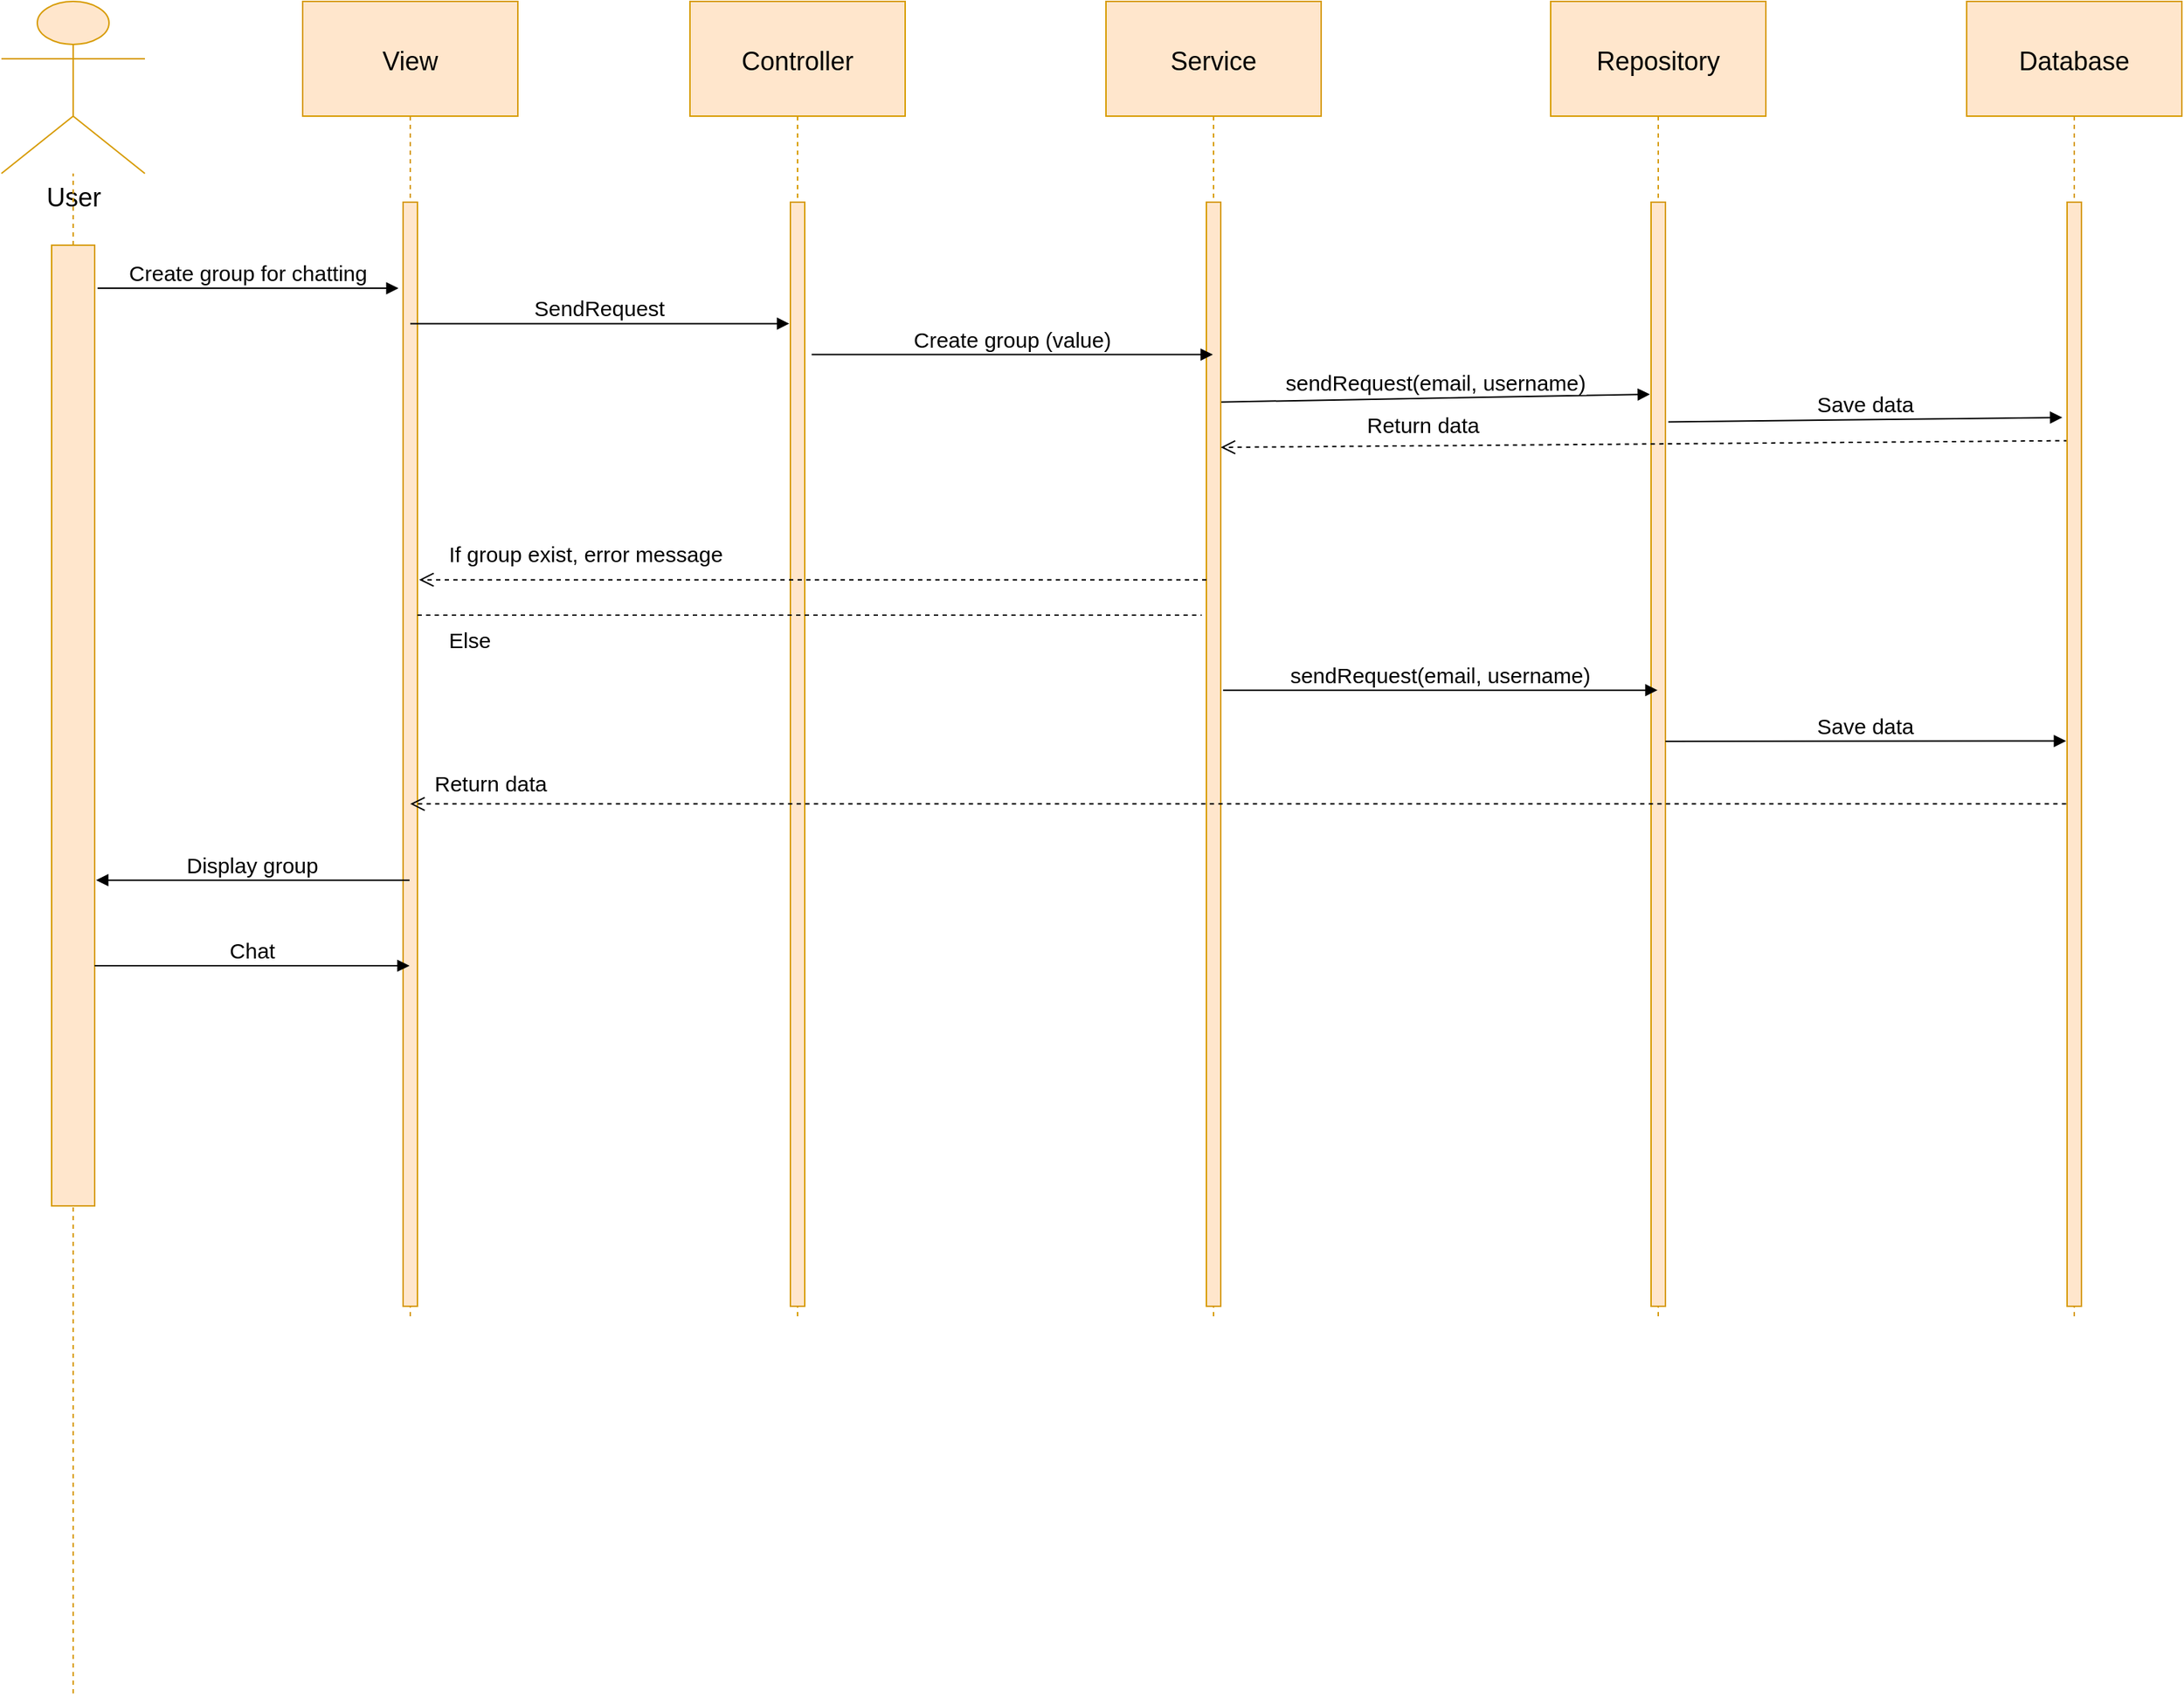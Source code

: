 <mxfile version="14.1.1" type="device"><diagram id="cUS2jAxw0ktMKRR-geCI" name="Page-1"><mxGraphModel dx="2486" dy="1224" grid="1" gridSize="10" guides="1" tooltips="1" connect="1" arrows="1" fold="1" page="1" pageScale="1" pageWidth="3300" pageHeight="4681" math="0" shadow="0"><root><mxCell id="0"/><mxCell id="1" parent="0"/><mxCell id="i46hpH8LOUbjO0gsLtEE-1" value="&lt;span style=&quot;font-size: 18px&quot;&gt;User&lt;/span&gt;" style="shape=umlActor;verticalLabelPosition=bottom;verticalAlign=top;html=1;outlineConnect=0;fillColor=#ffe6cc;strokeColor=#d79b00;" parent="1" vertex="1"><mxGeometry x="110" y="80" width="100" height="120" as="geometry"/></mxCell><mxCell id="i46hpH8LOUbjO0gsLtEE-4" value="" style="endArrow=none;dashed=1;html=1;fillColor=#ffe6cc;strokeColor=#d79b00;" parent="1" source="i46hpH8LOUbjO0gsLtEE-6" target="i46hpH8LOUbjO0gsLtEE-1" edge="1"><mxGeometry width="50" height="50" relative="1" as="geometry"><mxPoint x="160" y="1260" as="sourcePoint"/><mxPoint x="900" y="440" as="targetPoint"/></mxGeometry></mxCell><mxCell id="i46hpH8LOUbjO0gsLtEE-6" value="" style="rounded=0;whiteSpace=wrap;html=1;fillColor=#ffe6cc;strokeColor=#d79b00;" parent="1" vertex="1"><mxGeometry x="145" y="250" width="30" height="670" as="geometry"/></mxCell><mxCell id="i46hpH8LOUbjO0gsLtEE-7" value="" style="endArrow=none;dashed=1;html=1;fillColor=#ffe6cc;strokeColor=#d79b00;" parent="1" target="i46hpH8LOUbjO0gsLtEE-6" edge="1"><mxGeometry width="50" height="50" relative="1" as="geometry"><mxPoint x="160" y="1260" as="sourcePoint"/><mxPoint x="160" y="200" as="targetPoint"/></mxGeometry></mxCell><mxCell id="i46hpH8LOUbjO0gsLtEE-8" value="View" style="shape=umlLifeline;perimeter=lifelinePerimeter;container=1;collapsible=0;recursiveResize=0;rounded=0;shadow=0;strokeWidth=1;fillColor=#ffe6cc;strokeColor=#d79b00;size=80;fontSize=18;" parent="1" vertex="1"><mxGeometry x="320" y="80" width="150" height="920" as="geometry"/></mxCell><mxCell id="i46hpH8LOUbjO0gsLtEE-9" value="" style="points=[];perimeter=orthogonalPerimeter;rounded=0;shadow=0;strokeWidth=1;fillColor=#ffe6cc;strokeColor=#d79b00;" parent="i46hpH8LOUbjO0gsLtEE-8" vertex="1"><mxGeometry x="70" y="140" width="10" height="770" as="geometry"/></mxCell><mxCell id="i46hpH8LOUbjO0gsLtEE-10" value="Controller" style="shape=umlLifeline;perimeter=lifelinePerimeter;container=1;collapsible=0;recursiveResize=0;rounded=0;shadow=0;strokeWidth=1;fillColor=#ffe6cc;strokeColor=#d79b00;size=80;fontSize=18;" parent="1" vertex="1"><mxGeometry x="590" y="80" width="150" height="920" as="geometry"/></mxCell><mxCell id="i46hpH8LOUbjO0gsLtEE-11" value="" style="points=[];perimeter=orthogonalPerimeter;rounded=0;shadow=0;strokeWidth=1;fillColor=#ffe6cc;strokeColor=#d79b00;" parent="i46hpH8LOUbjO0gsLtEE-10" vertex="1"><mxGeometry x="70" y="140" width="10" height="770" as="geometry"/></mxCell><mxCell id="i46hpH8LOUbjO0gsLtEE-12" value="Service" style="shape=umlLifeline;perimeter=lifelinePerimeter;container=1;collapsible=0;recursiveResize=0;rounded=0;shadow=0;strokeWidth=1;fillColor=#ffe6cc;strokeColor=#d79b00;size=80;fontSize=18;" parent="1" vertex="1"><mxGeometry x="880" y="80" width="150" height="920" as="geometry"/></mxCell><mxCell id="i46hpH8LOUbjO0gsLtEE-13" value="" style="points=[];perimeter=orthogonalPerimeter;rounded=0;shadow=0;strokeWidth=1;fillColor=#ffe6cc;strokeColor=#d79b00;" parent="i46hpH8LOUbjO0gsLtEE-12" vertex="1"><mxGeometry x="70" y="140" width="10" height="770" as="geometry"/></mxCell><mxCell id="i46hpH8LOUbjO0gsLtEE-14" value="Repository" style="shape=umlLifeline;perimeter=lifelinePerimeter;container=1;collapsible=0;recursiveResize=0;rounded=0;shadow=0;strokeWidth=1;fillColor=#ffe6cc;strokeColor=#d79b00;size=80;fontSize=18;" parent="1" vertex="1"><mxGeometry x="1190" y="80" width="150" height="920" as="geometry"/></mxCell><mxCell id="i46hpH8LOUbjO0gsLtEE-15" value="" style="points=[];perimeter=orthogonalPerimeter;rounded=0;shadow=0;strokeWidth=1;fillColor=#ffe6cc;strokeColor=#d79b00;" parent="i46hpH8LOUbjO0gsLtEE-14" vertex="1"><mxGeometry x="70" y="140" width="10" height="770" as="geometry"/></mxCell><mxCell id="i46hpH8LOUbjO0gsLtEE-16" value="Create group for chatting" style="verticalAlign=bottom;endArrow=block;shadow=0;strokeWidth=1;fontSize=15;entryX=-0.319;entryY=0.078;entryDx=0;entryDy=0;entryPerimeter=0;" parent="1" target="i46hpH8LOUbjO0gsLtEE-9" edge="1"><mxGeometry relative="1" as="geometry"><mxPoint x="177" y="280" as="sourcePoint"/><mxPoint x="390" y="236" as="targetPoint"/></mxGeometry></mxCell><mxCell id="i46hpH8LOUbjO0gsLtEE-17" value="SendRequest" style="verticalAlign=bottom;endArrow=block;shadow=0;strokeWidth=1;fontSize=15;entryX=-0.079;entryY=0.11;entryDx=0;entryDy=0;entryPerimeter=0;" parent="1" source="i46hpH8LOUbjO0gsLtEE-8" target="i46hpH8LOUbjO0gsLtEE-11" edge="1"><mxGeometry relative="1" as="geometry"><mxPoint x="186.8" y="245.74" as="sourcePoint"/><mxPoint x="400" y="246" as="targetPoint"/></mxGeometry></mxCell><mxCell id="i46hpH8LOUbjO0gsLtEE-18" value="Create group (value)" style="verticalAlign=bottom;endArrow=block;shadow=0;strokeWidth=1;fontSize=15;exitX=1.481;exitY=0.138;exitDx=0;exitDy=0;exitPerimeter=0;" parent="1" source="i46hpH8LOUbjO0gsLtEE-11" target="i46hpH8LOUbjO0gsLtEE-12" edge="1"><mxGeometry relative="1" as="geometry"><mxPoint x="196.8" y="255.74" as="sourcePoint"/><mxPoint x="410" y="256" as="targetPoint"/></mxGeometry></mxCell><mxCell id="i46hpH8LOUbjO0gsLtEE-20" value="sendRequest(email, username)" style="verticalAlign=bottom;endArrow=block;shadow=0;strokeWidth=1;fontSize=15;exitX=1.041;exitY=0.181;exitDx=0;exitDy=0;exitPerimeter=0;entryX=-0.079;entryY=0.174;entryDx=0;entryDy=0;entryPerimeter=0;" parent="1" source="i46hpH8LOUbjO0gsLtEE-13" target="i46hpH8LOUbjO0gsLtEE-15" edge="1"><mxGeometry relative="1" as="geometry"><mxPoint x="684.81" y="336.26" as="sourcePoint"/><mxPoint x="964.5" y="336.26" as="targetPoint"/></mxGeometry></mxCell><mxCell id="i46hpH8LOUbjO0gsLtEE-21" value="" style="verticalAlign=bottom;endArrow=open;dashed=1;endSize=8;shadow=0;strokeWidth=1;exitX=0.067;exitY=0.216;exitDx=0;exitDy=0;exitPerimeter=0;" parent="1" source="pjKPuQV3gHb2bkWiB1Ye-2" edge="1"><mxGeometry relative="1" as="geometry"><mxPoint x="960" y="391" as="targetPoint"/><mxPoint x="1265" y="656" as="sourcePoint"/></mxGeometry></mxCell><mxCell id="i46hpH8LOUbjO0gsLtEE-22" value="&lt;span style=&quot;color: rgb(0 , 0 , 0) ; font-family: &amp;#34;helvetica&amp;#34; ; font-size: 15px ; font-style: normal ; font-weight: 400 ; letter-spacing: normal ; text-align: center ; text-indent: 0px ; text-transform: none ; word-spacing: 0px ; background-color: rgb(255 , 255 , 255) ; display: inline ; float: none&quot;&gt;Return data&lt;/span&gt;" style="text;whiteSpace=wrap;html=1;" parent="1" vertex="1"><mxGeometry x="1060" y="360" width="160" height="30" as="geometry"/></mxCell><mxCell id="i46hpH8LOUbjO0gsLtEE-23" value="" style="verticalAlign=bottom;endArrow=open;dashed=1;endSize=8;shadow=0;strokeWidth=1;exitX=0;exitY=0.342;exitDx=0;exitDy=0;exitPerimeter=0;entryX=1.121;entryY=0.342;entryDx=0;entryDy=0;entryPerimeter=0;" parent="1" source="i46hpH8LOUbjO0gsLtEE-13" target="i46hpH8LOUbjO0gsLtEE-9" edge="1"><mxGeometry relative="1" as="geometry"><mxPoint x="970" y="401" as="targetPoint"/><mxPoint x="1269.21" y="400.94" as="sourcePoint"/></mxGeometry></mxCell><mxCell id="i46hpH8LOUbjO0gsLtEE-26" value="" style="endArrow=none;dashed=1;html=1;fontSize=10;entryX=-0.333;entryY=0.374;entryDx=0;entryDy=0;entryPerimeter=0;" parent="1" target="i46hpH8LOUbjO0gsLtEE-13" edge="1"><mxGeometry width="50" height="50" relative="1" as="geometry"><mxPoint x="400" y="508" as="sourcePoint"/><mxPoint x="1343.16" y="508.28" as="targetPoint"/><Array as="points"/></mxGeometry></mxCell><mxCell id="i46hpH8LOUbjO0gsLtEE-27" value="&lt;span style=&quot;color: rgb(0 , 0 , 0) ; font-family: &amp;#34;helvetica&amp;#34; ; font-size: 15px ; font-style: normal ; font-weight: 400 ; letter-spacing: normal ; text-align: center ; text-indent: 0px ; text-transform: none ; word-spacing: 0px ; background-color: rgb(255 , 255 , 255) ; display: inline ; float: none&quot;&gt;If group exist, error message&lt;/span&gt;" style="text;whiteSpace=wrap;html=1;" parent="1" vertex="1"><mxGeometry x="420" y="450" width="220" height="30" as="geometry"/></mxCell><mxCell id="i46hpH8LOUbjO0gsLtEE-28" value="&lt;span style=&quot;color: rgb(0 , 0 , 0) ; font-family: &amp;#34;helvetica&amp;#34; ; font-size: 15px ; font-style: normal ; font-weight: 400 ; letter-spacing: normal ; text-align: center ; text-indent: 0px ; text-transform: none ; word-spacing: 0px ; background-color: rgb(255 , 255 , 255) ; display: inline ; float: none&quot;&gt;Else&lt;br&gt;&lt;/span&gt;" style="text;whiteSpace=wrap;html=1;" parent="1" vertex="1"><mxGeometry x="420" y="510" width="150" height="30" as="geometry"/></mxCell><mxCell id="i46hpH8LOUbjO0gsLtEE-29" value="sendRequest(email, username)" style="verticalAlign=bottom;endArrow=block;shadow=0;strokeWidth=1;fontSize=15;exitX=1.161;exitY=0.442;exitDx=0;exitDy=0;exitPerimeter=0;" parent="1" source="i46hpH8LOUbjO0gsLtEE-13" target="i46hpH8LOUbjO0gsLtEE-14" edge="1"><mxGeometry relative="1" as="geometry"><mxPoint x="970.41" y="369.37" as="sourcePoint"/><mxPoint x="1269.21" y="363.98" as="targetPoint"/></mxGeometry></mxCell><mxCell id="i46hpH8LOUbjO0gsLtEE-30" value="" style="verticalAlign=bottom;endArrow=open;dashed=1;endSize=8;shadow=0;strokeWidth=1;exitX=-0.067;exitY=0.545;exitDx=0;exitDy=0;exitPerimeter=0;" parent="1" source="pjKPuQV3gHb2bkWiB1Ye-2" target="i46hpH8LOUbjO0gsLtEE-8" edge="1"><mxGeometry relative="1" as="geometry"><mxPoint x="404.81" y="655.86" as="targetPoint"/><mxPoint x="1259" y="683" as="sourcePoint"/></mxGeometry></mxCell><mxCell id="i46hpH8LOUbjO0gsLtEE-31" value="&lt;div style=&quot;text-align: center&quot;&gt;&lt;font face=&quot;helvetica&quot;&gt;&lt;span style=&quot;font-size: 15px ; background-color: rgb(255 , 255 , 255)&quot;&gt;Return data&lt;/span&gt;&lt;/font&gt;&lt;/div&gt;" style="text;whiteSpace=wrap;html=1;" parent="1" vertex="1"><mxGeometry x="410" y="610" width="110" height="30" as="geometry"/></mxCell><mxCell id="i46hpH8LOUbjO0gsLtEE-34" value="Display group" style="verticalAlign=bottom;endArrow=block;shadow=0;strokeWidth=1;fontSize=15;entryX=1.033;entryY=0.661;entryDx=0;entryDy=0;entryPerimeter=0;" parent="1" source="i46hpH8LOUbjO0gsLtEE-8" target="i46hpH8LOUbjO0gsLtEE-6" edge="1"><mxGeometry relative="1" as="geometry"><mxPoint x="404.5" y="314.7" as="sourcePoint"/><mxPoint x="669.21" y="314.7" as="targetPoint"/></mxGeometry></mxCell><mxCell id="pjKPuQV3gHb2bkWiB1Ye-1" value="Database" style="shape=umlLifeline;perimeter=lifelinePerimeter;container=1;collapsible=0;recursiveResize=0;rounded=0;shadow=0;strokeWidth=1;fillColor=#ffe6cc;strokeColor=#d79b00;size=80;fontSize=18;" parent="1" vertex="1"><mxGeometry x="1480" y="80" width="150" height="920" as="geometry"/></mxCell><mxCell id="pjKPuQV3gHb2bkWiB1Ye-2" value="" style="points=[];perimeter=orthogonalPerimeter;rounded=0;shadow=0;strokeWidth=1;fillColor=#ffe6cc;strokeColor=#d79b00;" parent="pjKPuQV3gHb2bkWiB1Ye-1" vertex="1"><mxGeometry x="70" y="140" width="10" height="770" as="geometry"/></mxCell><mxCell id="pjKPuQV3gHb2bkWiB1Ye-3" value="Save data" style="verticalAlign=bottom;endArrow=block;shadow=0;strokeWidth=1;fontSize=15;exitX=1.2;exitY=0.199;exitDx=0;exitDy=0;exitPerimeter=0;entryX=-0.333;entryY=0.195;entryDx=0;entryDy=0;entryPerimeter=0;" parent="1" source="i46hpH8LOUbjO0gsLtEE-15" target="pjKPuQV3gHb2bkWiB1Ye-2" edge="1"><mxGeometry relative="1" as="geometry"><mxPoint x="970.41" y="369.37" as="sourcePoint"/><mxPoint x="1269.21" y="363.98" as="targetPoint"/></mxGeometry></mxCell><mxCell id="pjKPuQV3gHb2bkWiB1Ye-4" value="Save data" style="verticalAlign=bottom;endArrow=block;shadow=0;strokeWidth=1;fontSize=15;entryX=-0.067;entryY=0.488;entryDx=0;entryDy=0;entryPerimeter=0;" parent="1" target="pjKPuQV3gHb2bkWiB1Ye-2" edge="1"><mxGeometry relative="1" as="geometry"><mxPoint x="1270" y="596" as="sourcePoint"/><mxPoint x="1556.67" y="380.15" as="targetPoint"/></mxGeometry></mxCell><mxCell id="B6YNDFfqDA1sjGi79spB-1" value="Chat" style="verticalAlign=bottom;endArrow=block;shadow=0;strokeWidth=1;fontSize=15;exitX=1;exitY=0.75;exitDx=0;exitDy=0;" edge="1" parent="1" source="i46hpH8LOUbjO0gsLtEE-6" target="i46hpH8LOUbjO0gsLtEE-8"><mxGeometry relative="1" as="geometry"><mxPoint x="404.5" y="702.87" as="sourcePoint"/><mxPoint x="185.99" y="702.87" as="targetPoint"/></mxGeometry></mxCell></root></mxGraphModel></diagram></mxfile>